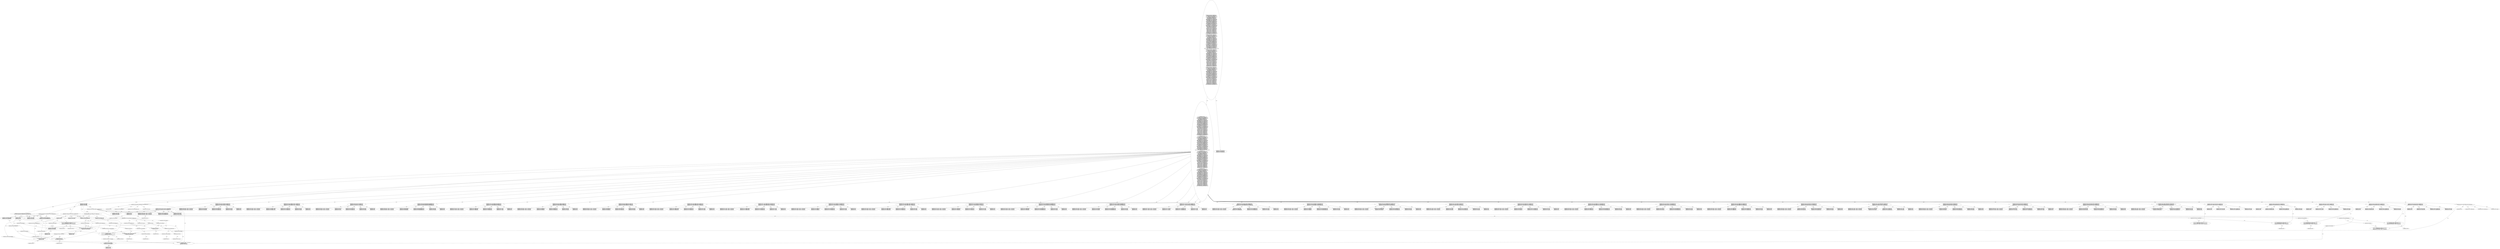 digraph "Pattern" {
0 [label="HandlerFactory#?#42:INSERT
HandlerFactory#?#32:INSERT
HandlerFactory#?#38:INSERT
HandlerFactory#?#39:INSERT" shape=ellipse]
1 [label="HandlerFactory#?#2:\{
    register(CASE_GROUP, CaseHandler.class);
    register(LITERAL_SWITCH, SwitchHandler.class);
    register(SLIST, SlistHandler.class);
    register(PACKAGE_DEF, PackageDefHandler.class);
    register(LITERAL_ELSE, ElseHandler.class);
    register(LITERAL_IF, IfHandler.class);
    register(LITERAL_TRY, TryHandler.class);
    register(LITERAL_CATCH, CatchHandler.class);
    register(LITERAL_FINALLY, FinallyHandler.class);
    register(LITERAL_DO, DoWhileHandler.class);
    register(LITERAL_WHILE, WhileHandler.class);
    register(LITERAL_FOR, ForHandler.class);
    register(METHOD_DEF, MethodDefHandler.class);
    register(CTOR_DEF, MethodDefHandler.class);
    register(CLASS_DEF, ClassDefHandler.class);
    register(ENUM_DEF, ClassDefHandler.class);
    register(OBJBLOCK, ObjectBlockHandler.class);
    register(INTERFACE_DEF, ClassDefHandler.class);
    register(IMPORT, ImportHandler.class);
    register(ARRAY_INIT, ArrayInitHandler.class);
    register(METHOD_CALL, MethodCallHandler.class);
    register(CTOR_CALL, MethodCallHandler.class);
    register(LABELED_STAT, LabelHandler.class);
    register(STATIC_INIT, StaticInitHandler.class);
    register(INSTANCE_INIT, SlistHandler.class);
    register(ASSIGN, AssignHandler.class);
    register(PLUS_ASSIGN, AssignHandler.class);
    register(MINUS_ASSIGN, AssignHandler.class);
    register(STAR_ASSIGN, AssignHandler.class);
    register(DIV_ASSIGN, AssignHandler.class);
    register(MOD_ASSIGN, AssignHandler.class);
    register(SR_ASSIGN, AssignHandler.class);
    register(BSR_ASSIGN, AssignHandler.class);
    register(SL_ASSIGN, AssignHandler.class);
    register(BAND_ASSIGN, AssignHandler.class);
    register(BXOR_ASSIGN, AssignHandler.class);
    register(BOR_ASSIGN, AssignHandler.class);
    register(VARIABLE_DEF, MemberDefHandler.class);
    register(LITERAL_NEW, NewHandler.class);
\}
HandlerFactory#?#2:\{
    register(CASE_GROUP, CaseHandler.class);
    register(LITERAL_SWITCH, SwitchHandler.class);
    register(SLIST, SlistHandler.class);
    register(PACKAGE_DEF, PackageDefHandler.class);
    register(LITERAL_ELSE, ElseHandler.class);
    register(LITERAL_IF, IfHandler.class);
    register(LITERAL_TRY, TryHandler.class);
    register(LITERAL_CATCH, CatchHandler.class);
    register(LITERAL_FINALLY, FinallyHandler.class);
    register(LITERAL_DO, DoWhileHandler.class);
    register(LITERAL_WHILE, WhileHandler.class);
    register(LITERAL_FOR, ForHandler.class);
    register(METHOD_DEF, MethodDefHandler.class);
    register(CTOR_DEF, MethodDefHandler.class);
    register(CLASS_DEF, ClassDefHandler.class);
    register(ENUM_DEF, ClassDefHandler.class);
    register(OBJBLOCK, ObjectBlockHandler.class);
    register(INTERFACE_DEF, ClassDefHandler.class);
    register(IMPORT, ImportHandler.class);
    register(ARRAY_INIT, ArrayInitHandler.class);
    register(METHOD_CALL, MethodCallHandler.class);
    register(CTOR_CALL, MethodCallHandler.class);
    register(LABELED_STAT, LabelHandler.class);
    register(STATIC_INIT, StaticInitHandler.class);
    register(INSTANCE_INIT, SlistHandler.class);
    register(VARIABLE_DEF, MemberDefHandler.class);
    register(LITERAL_NEW, NewHandler.class);
    register(INDEX_OP, IndexHandler.class);
    register(LITERAL_SYNCHRONIZED, SynchronizedHandler.class);
\}
HandlerFactory#?#2:\{
    register(CASE_GROUP, CaseHandler.class);
    register(LITERAL_SWITCH, SwitchHandler.class);
    register(SLIST, SlistHandler.class);
    register(PACKAGE_DEF, PackageDefHandler.class);
    register(LITERAL_ELSE, ElseHandler.class);
    register(LITERAL_IF, IfHandler.class);
    register(LITERAL_TRY, TryHandler.class);
    register(LITERAL_CATCH, CatchHandler.class);
    register(LITERAL_FINALLY, FinallyHandler.class);
    register(LITERAL_DO, DoWhileHandler.class);
    register(LITERAL_WHILE, WhileHandler.class);
    register(LITERAL_FOR, ForHandler.class);
    register(METHOD_DEF, MethodDefHandler.class);
    register(CTOR_DEF, MethodDefHandler.class);
    register(CLASS_DEF, ClassDefHandler.class);
    register(OBJBLOCK, ObjectBlockHandler.class);
    register(INTERFACE_DEF, ClassDefHandler.class);
    register(IMPORT, ImportHandler.class);
    register(ARRAY_INIT, ArrayInitHandler.class);
    register(METHOD_CALL, MethodCallHandler.class);
    register(CTOR_CALL, MethodCallHandler.class);
    register(LABELED_STAT, LabelHandler.class);
    register(STATIC_INIT, StaticInitHandler.class);
    register(ASSIGN, AssignHandler.class);
    register(PLUS_ASSIGN, AssignHandler.class);
    register(MINUS_ASSIGN, AssignHandler.class);
    register(STAR_ASSIGN, AssignHandler.class);
    register(DIV_ASSIGN, AssignHandler.class);
    register(MOD_ASSIGN, AssignHandler.class);
    register(SR_ASSIGN, AssignHandler.class);
    register(BSR_ASSIGN, AssignHandler.class);
    register(SL_ASSIGN, AssignHandler.class);
    register(BAND_ASSIGN, AssignHandler.class);
    register(BXOR_ASSIGN, AssignHandler.class);
    register(BOR_ASSIGN, AssignHandler.class);
\}
HandlerFactory#?#2:\{
    register(CASE_GROUP, CaseHandler.class);
    register(LITERAL_SWITCH, SwitchHandler.class);
    register(SLIST, SlistHandler.class);
    register(PACKAGE_DEF, PackageDefHandler.class);
    register(LITERAL_ELSE, ElseHandler.class);
    register(LITERAL_IF, IfHandler.class);
    register(LITERAL_TRY, TryHandler.class);
    register(LITERAL_CATCH, CatchHandler.class);
    register(LITERAL_FINALLY, FinallyHandler.class);
    register(LITERAL_DO, DoWhileHandler.class);
    register(LITERAL_WHILE, WhileHandler.class);
    register(LITERAL_FOR, ForHandler.class);
    register(METHOD_DEF, MethodDefHandler.class);
    register(CTOR_DEF, MethodDefHandler.class);
    register(CLASS_DEF, ClassDefHandler.class);
    register(OBJBLOCK, ObjectBlockHandler.class);
    register(INTERFACE_DEF, ClassDefHandler.class);
    register(IMPORT, ImportHandler.class);
    register(ARRAY_INIT, ArrayInitHandler.class);
    register(METHOD_CALL, MethodCallHandler.class);
    register(CTOR_CALL, MethodCallHandler.class);
    register(LABELED_STAT, LabelHandler.class);
    register(STATIC_INIT, StaticInitHandler.class);
    register(ASSIGN, AssignHandler.class);
    register(PLUS_ASSIGN, AssignHandler.class);
    register(MINUS_ASSIGN, AssignHandler.class);
    register(STAR_ASSIGN, AssignHandler.class);
    register(DIV_ASSIGN, AssignHandler.class);
    register(MOD_ASSIGN, AssignHandler.class);
    register(SR_ASSIGN, AssignHandler.class);
    register(BSR_ASSIGN, AssignHandler.class);
    register(SL_ASSIGN, AssignHandler.class);
    register(BAND_ASSIGN, AssignHandler.class);
    register(BXOR_ASSIGN, AssignHandler.class);
    register(BOR_ASSIGN, AssignHandler.class);
    register(VARIABLE_DEF, MemberDefHandler.class);
\}" shape=ellipse]
2 [label="HandlerFactory#?#2:public  HandlerFactory() \{
    register(CASE_GROUP, CaseHandler.class);
    register(LITERAL_SWITCH, SwitchHandler.class);
    register(SLIST, SlistHandler.class);
    register(PACKAGE_DEF, PackageDefHandler.class);
    register(LITERAL_ELSE, ElseHandler.class);
    register(LITERAL_IF, IfHandler.class);
    register(LITERAL_TRY, TryHandler.class);
    register(LITERAL_CATCH, CatchHandler.class);
    register(LITERAL_FINALLY, FinallyHandler.class);
    register(LITERAL_DO, DoWhileHandler.class);
    register(LITERAL_WHILE, WhileHandler.class);
    register(LITERAL_FOR, ForHandler.class);
    register(METHOD_DEF, MethodDefHandler.class);
    register(CTOR_DEF, MethodDefHandler.class);
    register(CLASS_DEF, ClassDefHandler.class);
    register(ENUM_DEF, ClassDefHandler.class);
    register(OBJBLOCK, ObjectBlockHandler.class);
    register(INTERFACE_DEF, ClassDefHandler.class);
    register(IMPORT, ImportHandler.class);
    register(ARRAY_INIT, ArrayInitHandler.class);
    register(METHOD_CALL, MethodCallHandler.class);
    register(CTOR_CALL, MethodCallHandler.class);
    register(LABELED_STAT, LabelHandler.class);
    register(STATIC_INIT, StaticInitHandler.class);
    register(INSTANCE_INIT, SlistHandler.class);
    register(ASSIGN, AssignHandler.class);
    register(PLUS_ASSIGN, AssignHandler.class);
    register(MINUS_ASSIGN, AssignHandler.class);
    register(STAR_ASSIGN, AssignHandler.class);
    register(DIV_ASSIGN, AssignHandler.class);
    register(MOD_ASSIGN, AssignHandler.class);
    register(SR_ASSIGN, AssignHandler.class);
    register(BSR_ASSIGN, AssignHandler.class);
    register(SL_ASSIGN, AssignHandler.class);
    register(BAND_ASSIGN, AssignHandler.class);
    register(BXOR_ASSIGN, AssignHandler.class);
    register(BOR_ASSIGN, AssignHandler.class);
    register(VARIABLE_DEF, MemberDefHandler.class);
    register(LITERAL_NEW, NewHandler.class);
\}
HandlerFactory#?#2:public  HandlerFactory() \{
    register(CASE_GROUP, CaseHandler.class);
    register(LITERAL_SWITCH, SwitchHandler.class);
    register(SLIST, SlistHandler.class);
    register(PACKAGE_DEF, PackageDefHandler.class);
    register(LITERAL_ELSE, ElseHandler.class);
    register(LITERAL_IF, IfHandler.class);
    register(LITERAL_TRY, TryHandler.class);
    register(LITERAL_CATCH, CatchHandler.class);
    register(LITERAL_FINALLY, FinallyHandler.class);
    register(LITERAL_DO, DoWhileHandler.class);
    register(LITERAL_WHILE, WhileHandler.class);
    register(LITERAL_FOR, ForHandler.class);
    register(METHOD_DEF, MethodDefHandler.class);
    register(CTOR_DEF, MethodDefHandler.class);
    register(CLASS_DEF, ClassDefHandler.class);
    register(ENUM_DEF, ClassDefHandler.class);
    register(OBJBLOCK, ObjectBlockHandler.class);
    register(INTERFACE_DEF, ClassDefHandler.class);
    register(IMPORT, ImportHandler.class);
    register(ARRAY_INIT, ArrayInitHandler.class);
    register(METHOD_CALL, MethodCallHandler.class);
    register(CTOR_CALL, MethodCallHandler.class);
    register(LABELED_STAT, LabelHandler.class);
    register(STATIC_INIT, StaticInitHandler.class);
    register(INSTANCE_INIT, SlistHandler.class);
    register(VARIABLE_DEF, MemberDefHandler.class);
    register(LITERAL_NEW, NewHandler.class);
    register(INDEX_OP, IndexHandler.class);
    register(LITERAL_SYNCHRONIZED, SynchronizedHandler.class);
\}
HandlerFactory#?#2:public  HandlerFactory() \{
    register(CASE_GROUP, CaseHandler.class);
    register(LITERAL_SWITCH, SwitchHandler.class);
    register(SLIST, SlistHandler.class);
    register(PACKAGE_DEF, PackageDefHandler.class);
    register(LITERAL_ELSE, ElseHandler.class);
    register(LITERAL_IF, IfHandler.class);
    register(LITERAL_TRY, TryHandler.class);
    register(LITERAL_CATCH, CatchHandler.class);
    register(LITERAL_FINALLY, FinallyHandler.class);
    register(LITERAL_DO, DoWhileHandler.class);
    register(LITERAL_WHILE, WhileHandler.class);
    register(LITERAL_FOR, ForHandler.class);
    register(METHOD_DEF, MethodDefHandler.class);
    register(CTOR_DEF, MethodDefHandler.class);
    register(CLASS_DEF, ClassDefHandler.class);
    register(OBJBLOCK, ObjectBlockHandler.class);
    register(INTERFACE_DEF, ClassDefHandler.class);
    register(IMPORT, ImportHandler.class);
    register(ARRAY_INIT, ArrayInitHandler.class);
    register(METHOD_CALL, MethodCallHandler.class);
    register(CTOR_CALL, MethodCallHandler.class);
    register(LABELED_STAT, LabelHandler.class);
    register(STATIC_INIT, StaticInitHandler.class);
    register(ASSIGN, AssignHandler.class);
    register(PLUS_ASSIGN, AssignHandler.class);
    register(MINUS_ASSIGN, AssignHandler.class);
    register(STAR_ASSIGN, AssignHandler.class);
    register(DIV_ASSIGN, AssignHandler.class);
    register(MOD_ASSIGN, AssignHandler.class);
    register(SR_ASSIGN, AssignHandler.class);
    register(BSR_ASSIGN, AssignHandler.class);
    register(SL_ASSIGN, AssignHandler.class);
    register(BAND_ASSIGN, AssignHandler.class);
    register(BXOR_ASSIGN, AssignHandler.class);
    register(BOR_ASSIGN, AssignHandler.class);
\}
HandlerFactory#?#2:public  HandlerFactory() \{
    register(CASE_GROUP, CaseHandler.class);
    register(LITERAL_SWITCH, SwitchHandler.class);
    register(SLIST, SlistHandler.class);
    register(PACKAGE_DEF, PackageDefHandler.class);
    register(LITERAL_ELSE, ElseHandler.class);
    register(LITERAL_IF, IfHandler.class);
    register(LITERAL_TRY, TryHandler.class);
    register(LITERAL_CATCH, CatchHandler.class);
    register(LITERAL_FINALLY, FinallyHandler.class);
    register(LITERAL_DO, DoWhileHandler.class);
    register(LITERAL_WHILE, WhileHandler.class);
    register(LITERAL_FOR, ForHandler.class);
    register(METHOD_DEF, MethodDefHandler.class);
    register(CTOR_DEF, MethodDefHandler.class);
    register(CLASS_DEF, ClassDefHandler.class);
    register(OBJBLOCK, ObjectBlockHandler.class);
    register(INTERFACE_DEF, ClassDefHandler.class);
    register(IMPORT, ImportHandler.class);
    register(ARRAY_INIT, ArrayInitHandler.class);
    register(METHOD_CALL, MethodCallHandler.class);
    register(CTOR_CALL, MethodCallHandler.class);
    register(LABELED_STAT, LabelHandler.class);
    register(STATIC_INIT, StaticInitHandler.class);
    register(ASSIGN, AssignHandler.class);
    register(PLUS_ASSIGN, AssignHandler.class);
    register(MINUS_ASSIGN, AssignHandler.class);
    register(STAR_ASSIGN, AssignHandler.class);
    register(DIV_ASSIGN, AssignHandler.class);
    register(MOD_ASSIGN, AssignHandler.class);
    register(SR_ASSIGN, AssignHandler.class);
    register(BSR_ASSIGN, AssignHandler.class);
    register(SL_ASSIGN, AssignHandler.class);
    register(BAND_ASSIGN, AssignHandler.class);
    register(BXOR_ASSIGN, AssignHandler.class);
    register(BOR_ASSIGN, AssignHandler.class);
    register(VARIABLE_DEF, MemberDefHandler.class);
\}" shape=ellipse]
3 [label="HandlerFactory#?#2:HandlerFactory
HandlerFactory#?#2:HandlerFactory
HandlerFactory#?#2:HandlerFactory
HandlerFactory#?#2:HandlerFactory" shape=ellipse]
4 [label="HandlerFactory#?#3:register(CASE_GROUP, CaseHandler.class)
HandlerFactory#?#3:register(CASE_GROUP, CaseHandler.class)
HandlerFactory#?#3:register(CASE_GROUP, CaseHandler.class)
HandlerFactory#?#3:register(CASE_GROUP, CaseHandler.class)" shape=ellipse]
5 [label="HandlerFactory#?#3:register
HandlerFactory#?#3:register
HandlerFactory#?#3:register
HandlerFactory#?#3:register" shape=ellipse]
6 [label="HandlerFactory#?#3:
HandlerFactory#?#3:
HandlerFactory#?#3:
HandlerFactory#?#3:" shape=ellipse]
7 [label="HandlerFactory#?#3:register(<unknown>,java.lang.Class)
HandlerFactory#?#3:register(<unknown>,java.lang.Class)
HandlerFactory#?#3:register(<unknown>,java.lang.Class)
HandlerFactory#?#3:register(<unknown>,java.lang.Class)" shape=ellipse]
8 [label="HandlerFactory#?#3:CASE_GROUP
HandlerFactory#?#3:CASE_GROUP
HandlerFactory#?#3:CASE_GROUP
HandlerFactory#?#3:CASE_GROUP" shape=ellipse]
9 [label="HandlerFactory#?#3:CaseHandler.class
HandlerFactory#?#3:CaseHandler.class
HandlerFactory#?#3:CaseHandler.class
HandlerFactory#?#3:CaseHandler.class" shape=ellipse]
10 [label="HandlerFactory#?#4:register(LITERAL_SWITCH, SwitchHandler.class)
HandlerFactory#?#4:register(LITERAL_SWITCH, SwitchHandler.class)
HandlerFactory#?#4:register(LITERAL_SWITCH, SwitchHandler.class)
HandlerFactory#?#4:register(LITERAL_SWITCH, SwitchHandler.class)" shape=ellipse]
11 [label="HandlerFactory#?#4:register
HandlerFactory#?#4:register
HandlerFactory#?#4:register
HandlerFactory#?#4:register" shape=ellipse]
12 [label="HandlerFactory#?#4:
HandlerFactory#?#4:
HandlerFactory#?#4:
HandlerFactory#?#4:" shape=ellipse]
13 [label="HandlerFactory#?#4:register(<unknown>,java.lang.Class)
HandlerFactory#?#4:register(<unknown>,java.lang.Class)
HandlerFactory#?#4:register(<unknown>,java.lang.Class)
HandlerFactory#?#4:register(<unknown>,java.lang.Class)" shape=ellipse]
14 [label="HandlerFactory#?#4:LITERAL_SWITCH
HandlerFactory#?#4:LITERAL_SWITCH
HandlerFactory#?#4:LITERAL_SWITCH
HandlerFactory#?#4:LITERAL_SWITCH" shape=ellipse]
15 [label="HandlerFactory#?#4:SwitchHandler.class
HandlerFactory#?#4:SwitchHandler.class
HandlerFactory#?#4:SwitchHandler.class
HandlerFactory#?#4:SwitchHandler.class" shape=ellipse]
16 [label="HandlerFactory#?#5:register(SLIST, SlistHandler.class)
HandlerFactory#?#5:register(SLIST, SlistHandler.class)
HandlerFactory#?#5:register(SLIST, SlistHandler.class)
HandlerFactory#?#5:register(SLIST, SlistHandler.class)" shape=ellipse]
17 [label="HandlerFactory#?#5:register
HandlerFactory#?#5:register
HandlerFactory#?#5:register
HandlerFactory#?#5:register" shape=ellipse]
18 [label="HandlerFactory#?#5:
HandlerFactory#?#5:
HandlerFactory#?#5:
HandlerFactory#?#5:" shape=ellipse]
19 [label="HandlerFactory#?#5:register(<unknown>,java.lang.Class)
HandlerFactory#?#5:register(<unknown>,java.lang.Class)
HandlerFactory#?#5:register(<unknown>,java.lang.Class)
HandlerFactory#?#5:register(<unknown>,java.lang.Class)" shape=ellipse]
20 [label="HandlerFactory#?#5:SLIST
HandlerFactory#?#5:SLIST
HandlerFactory#?#5:SLIST
HandlerFactory#?#5:SLIST" shape=ellipse]
21 [label="HandlerFactory#?#5:SlistHandler.class
HandlerFactory#?#5:SlistHandler.class
HandlerFactory#?#5:SlistHandler.class
HandlerFactory#?#5:SlistHandler.class" shape=ellipse]
22 [label="HandlerFactory#?#6:register(PACKAGE_DEF, PackageDefHandler.class)
HandlerFactory#?#6:register(PACKAGE_DEF, PackageDefHandler.class)
HandlerFactory#?#6:register(PACKAGE_DEF, PackageDefHandler.class)
HandlerFactory#?#6:register(PACKAGE_DEF, PackageDefHandler.class)" shape=ellipse]
23 [label="HandlerFactory#?#6:register
HandlerFactory#?#6:register
HandlerFactory#?#6:register
HandlerFactory#?#6:register" shape=ellipse]
24 [label="HandlerFactory#?#6:
HandlerFactory#?#6:
HandlerFactory#?#6:
HandlerFactory#?#6:" shape=ellipse]
25 [label="HandlerFactory#?#6:register(<unknown>,java.lang.Class)
HandlerFactory#?#6:register(<unknown>,java.lang.Class)
HandlerFactory#?#6:register(<unknown>,java.lang.Class)
HandlerFactory#?#6:register(<unknown>,java.lang.Class)" shape=ellipse]
26 [label="HandlerFactory#?#6:PACKAGE_DEF
HandlerFactory#?#6:PACKAGE_DEF
HandlerFactory#?#6:PACKAGE_DEF
HandlerFactory#?#6:PACKAGE_DEF" shape=ellipse]
27 [label="HandlerFactory#?#6:PackageDefHandler.class
HandlerFactory#?#6:PackageDefHandler.class
HandlerFactory#?#6:PackageDefHandler.class
HandlerFactory#?#6:PackageDefHandler.class" shape=ellipse]
28 [label="HandlerFactory#?#7:register(LITERAL_ELSE, ElseHandler.class)
HandlerFactory#?#7:register(LITERAL_ELSE, ElseHandler.class)
HandlerFactory#?#7:register(LITERAL_ELSE, ElseHandler.class)
HandlerFactory#?#7:register(LITERAL_ELSE, ElseHandler.class)" shape=ellipse]
29 [label="HandlerFactory#?#7:register
HandlerFactory#?#7:register
HandlerFactory#?#7:register
HandlerFactory#?#7:register" shape=ellipse]
30 [label="HandlerFactory#?#7:
HandlerFactory#?#7:
HandlerFactory#?#7:
HandlerFactory#?#7:" shape=ellipse]
31 [label="HandlerFactory#?#7:register(<unknown>,java.lang.Class)
HandlerFactory#?#7:register(<unknown>,java.lang.Class)
HandlerFactory#?#7:register(<unknown>,java.lang.Class)
HandlerFactory#?#7:register(<unknown>,java.lang.Class)" shape=ellipse]
32 [label="HandlerFactory#?#7:LITERAL_ELSE
HandlerFactory#?#7:LITERAL_ELSE
HandlerFactory#?#7:LITERAL_ELSE
HandlerFactory#?#7:LITERAL_ELSE" shape=ellipse]
33 [label="HandlerFactory#?#7:ElseHandler.class
HandlerFactory#?#7:ElseHandler.class
HandlerFactory#?#7:ElseHandler.class
HandlerFactory#?#7:ElseHandler.class" shape=ellipse]
34 [label="HandlerFactory#?#8:register(LITERAL_IF, IfHandler.class)
HandlerFactory#?#8:register(LITERAL_IF, IfHandler.class)
HandlerFactory#?#8:register(LITERAL_IF, IfHandler.class)
HandlerFactory#?#8:register(LITERAL_IF, IfHandler.class)" shape=ellipse]
35 [label="HandlerFactory#?#8:register
HandlerFactory#?#8:register
HandlerFactory#?#8:register
HandlerFactory#?#8:register" shape=ellipse]
36 [label="HandlerFactory#?#8:
HandlerFactory#?#8:
HandlerFactory#?#8:
HandlerFactory#?#8:" shape=ellipse]
37 [label="HandlerFactory#?#8:register(<unknown>,java.lang.Class)
HandlerFactory#?#8:register(<unknown>,java.lang.Class)
HandlerFactory#?#8:register(<unknown>,java.lang.Class)
HandlerFactory#?#8:register(<unknown>,java.lang.Class)" shape=ellipse]
38 [label="HandlerFactory#?#8:LITERAL_IF
HandlerFactory#?#8:LITERAL_IF
HandlerFactory#?#8:LITERAL_IF
HandlerFactory#?#8:LITERAL_IF" shape=ellipse]
39 [label="HandlerFactory#?#8:IfHandler.class
HandlerFactory#?#8:IfHandler.class
HandlerFactory#?#8:IfHandler.class
HandlerFactory#?#8:IfHandler.class" shape=ellipse]
40 [label="HandlerFactory#?#9:register(LITERAL_TRY, TryHandler.class)
HandlerFactory#?#9:register(LITERAL_TRY, TryHandler.class)
HandlerFactory#?#9:register(LITERAL_TRY, TryHandler.class)
HandlerFactory#?#9:register(LITERAL_TRY, TryHandler.class)" shape=ellipse]
41 [label="HandlerFactory#?#9:register
HandlerFactory#?#9:register
HandlerFactory#?#9:register
HandlerFactory#?#9:register" shape=ellipse]
42 [label="HandlerFactory#?#9:
HandlerFactory#?#9:
HandlerFactory#?#9:
HandlerFactory#?#9:" shape=ellipse]
43 [label="HandlerFactory#?#9:register(<unknown>,java.lang.Class)
HandlerFactory#?#9:register(<unknown>,java.lang.Class)
HandlerFactory#?#9:register(<unknown>,java.lang.Class)
HandlerFactory#?#9:register(<unknown>,java.lang.Class)" shape=ellipse]
44 [label="HandlerFactory#?#9:LITERAL_TRY
HandlerFactory#?#9:LITERAL_TRY
HandlerFactory#?#9:LITERAL_TRY
HandlerFactory#?#9:LITERAL_TRY" shape=ellipse]
45 [label="HandlerFactory#?#9:TryHandler.class
HandlerFactory#?#9:TryHandler.class
HandlerFactory#?#9:TryHandler.class
HandlerFactory#?#9:TryHandler.class" shape=ellipse]
46 [label="HandlerFactory#?#10:register(LITERAL_CATCH, CatchHandler.class)
HandlerFactory#?#10:register(LITERAL_CATCH, CatchHandler.class)
HandlerFactory#?#10:register(LITERAL_CATCH, CatchHandler.class)
HandlerFactory#?#10:register(LITERAL_CATCH, CatchHandler.class)" shape=ellipse]
47 [label="HandlerFactory#?#10:register
HandlerFactory#?#10:register
HandlerFactory#?#10:register
HandlerFactory#?#10:register" shape=ellipse]
48 [label="HandlerFactory#?#10:
HandlerFactory#?#10:
HandlerFactory#?#10:
HandlerFactory#?#10:" shape=ellipse]
49 [label="HandlerFactory#?#10:register(<unknown>,java.lang.Class)
HandlerFactory#?#10:register(<unknown>,java.lang.Class)
HandlerFactory#?#10:register(<unknown>,java.lang.Class)
HandlerFactory#?#10:register(<unknown>,java.lang.Class)" shape=ellipse]
50 [label="HandlerFactory#?#10:LITERAL_CATCH
HandlerFactory#?#10:LITERAL_CATCH
HandlerFactory#?#10:LITERAL_CATCH
HandlerFactory#?#10:LITERAL_CATCH" shape=ellipse]
51 [label="HandlerFactory#?#10:CatchHandler.class
HandlerFactory#?#10:CatchHandler.class
HandlerFactory#?#10:CatchHandler.class
HandlerFactory#?#10:CatchHandler.class" shape=ellipse]
52 [label="HandlerFactory#?#11:register(LITERAL_FINALLY, FinallyHandler.class)
HandlerFactory#?#11:register(LITERAL_FINALLY, FinallyHandler.class)
HandlerFactory#?#11:register(LITERAL_FINALLY, FinallyHandler.class)
HandlerFactory#?#11:register(LITERAL_FINALLY, FinallyHandler.class)" shape=ellipse]
53 [label="HandlerFactory#?#11:register
HandlerFactory#?#11:register
HandlerFactory#?#11:register
HandlerFactory#?#11:register" shape=ellipse]
54 [label="HandlerFactory#?#11:
HandlerFactory#?#11:
HandlerFactory#?#11:
HandlerFactory#?#11:" shape=ellipse]
55 [label="HandlerFactory#?#11:register(<unknown>,java.lang.Class)
HandlerFactory#?#11:register(<unknown>,java.lang.Class)
HandlerFactory#?#11:register(<unknown>,java.lang.Class)
HandlerFactory#?#11:register(<unknown>,java.lang.Class)" shape=ellipse]
56 [label="HandlerFactory#?#11:LITERAL_FINALLY
HandlerFactory#?#11:LITERAL_FINALLY
HandlerFactory#?#11:LITERAL_FINALLY
HandlerFactory#?#11:LITERAL_FINALLY" shape=ellipse]
57 [label="HandlerFactory#?#11:FinallyHandler.class
HandlerFactory#?#11:FinallyHandler.class
HandlerFactory#?#11:FinallyHandler.class
HandlerFactory#?#11:FinallyHandler.class" shape=ellipse]
58 [label="HandlerFactory#?#12:register(LITERAL_DO, DoWhileHandler.class)
HandlerFactory#?#12:register(LITERAL_DO, DoWhileHandler.class)
HandlerFactory#?#12:register(LITERAL_DO, DoWhileHandler.class)
HandlerFactory#?#12:register(LITERAL_DO, DoWhileHandler.class)" shape=ellipse]
59 [label="HandlerFactory#?#12:register
HandlerFactory#?#12:register
HandlerFactory#?#12:register
HandlerFactory#?#12:register" shape=ellipse]
60 [label="HandlerFactory#?#12:
HandlerFactory#?#12:
HandlerFactory#?#12:
HandlerFactory#?#12:" shape=ellipse]
61 [label="HandlerFactory#?#12:register(<unknown>,java.lang.Class)
HandlerFactory#?#12:register(<unknown>,java.lang.Class)
HandlerFactory#?#12:register(<unknown>,java.lang.Class)
HandlerFactory#?#12:register(<unknown>,java.lang.Class)" shape=ellipse]
62 [label="HandlerFactory#?#12:LITERAL_DO
HandlerFactory#?#12:LITERAL_DO
HandlerFactory#?#12:LITERAL_DO
HandlerFactory#?#12:LITERAL_DO" shape=ellipse]
63 [label="HandlerFactory#?#12:DoWhileHandler.class
HandlerFactory#?#12:DoWhileHandler.class
HandlerFactory#?#12:DoWhileHandler.class
HandlerFactory#?#12:DoWhileHandler.class" shape=ellipse]
64 [label="HandlerFactory#?#13:register(LITERAL_WHILE, WhileHandler.class)
HandlerFactory#?#13:register(LITERAL_WHILE, WhileHandler.class)
HandlerFactory#?#13:register(LITERAL_WHILE, WhileHandler.class)
HandlerFactory#?#13:register(LITERAL_WHILE, WhileHandler.class)" shape=ellipse]
65 [label="HandlerFactory#?#13:register
HandlerFactory#?#13:register
HandlerFactory#?#13:register
HandlerFactory#?#13:register" shape=ellipse]
66 [label="HandlerFactory#?#13:
HandlerFactory#?#13:
HandlerFactory#?#13:
HandlerFactory#?#13:" shape=ellipse]
67 [label="HandlerFactory#?#13:register(<unknown>,java.lang.Class)
HandlerFactory#?#13:register(<unknown>,java.lang.Class)
HandlerFactory#?#13:register(<unknown>,java.lang.Class)
HandlerFactory#?#13:register(<unknown>,java.lang.Class)" shape=ellipse]
68 [label="HandlerFactory#?#13:LITERAL_WHILE
HandlerFactory#?#13:LITERAL_WHILE
HandlerFactory#?#13:LITERAL_WHILE
HandlerFactory#?#13:LITERAL_WHILE" shape=ellipse]
69 [label="HandlerFactory#?#13:WhileHandler.class
HandlerFactory#?#13:WhileHandler.class
HandlerFactory#?#13:WhileHandler.class
HandlerFactory#?#13:WhileHandler.class" shape=ellipse]
70 [label="HandlerFactory#?#14:register(LITERAL_FOR, ForHandler.class)
HandlerFactory#?#14:register(LITERAL_FOR, ForHandler.class)
HandlerFactory#?#14:register(LITERAL_FOR, ForHandler.class)
HandlerFactory#?#14:register(LITERAL_FOR, ForHandler.class)" shape=ellipse]
71 [label="HandlerFactory#?#14:register
HandlerFactory#?#14:register
HandlerFactory#?#14:register
HandlerFactory#?#14:register" shape=ellipse]
72 [label="HandlerFactory#?#14:
HandlerFactory#?#14:
HandlerFactory#?#14:
HandlerFactory#?#14:" shape=ellipse]
73 [label="HandlerFactory#?#14:register(<unknown>,java.lang.Class)
HandlerFactory#?#14:register(<unknown>,java.lang.Class)
HandlerFactory#?#14:register(<unknown>,java.lang.Class)
HandlerFactory#?#14:register(<unknown>,java.lang.Class)" shape=ellipse]
74 [label="HandlerFactory#?#14:LITERAL_FOR
HandlerFactory#?#14:LITERAL_FOR
HandlerFactory#?#14:LITERAL_FOR
HandlerFactory#?#14:LITERAL_FOR" shape=ellipse]
75 [label="HandlerFactory#?#14:ForHandler.class
HandlerFactory#?#14:ForHandler.class
HandlerFactory#?#14:ForHandler.class
HandlerFactory#?#14:ForHandler.class" shape=ellipse]
76 [label="HandlerFactory#?#15:register(METHOD_DEF, MethodDefHandler.class)
HandlerFactory#?#15:register(METHOD_DEF, MethodDefHandler.class)
HandlerFactory#?#15:register(METHOD_DEF, MethodDefHandler.class)
HandlerFactory#?#15:register(METHOD_DEF, MethodDefHandler.class)" shape=ellipse]
77 [label="HandlerFactory#?#15:register
HandlerFactory#?#15:register
HandlerFactory#?#15:register
HandlerFactory#?#15:register" shape=ellipse]
78 [label="HandlerFactory#?#15:
HandlerFactory#?#15:
HandlerFactory#?#15:
HandlerFactory#?#15:" shape=ellipse]
79 [label="HandlerFactory#?#15:register(<unknown>,java.lang.Class)
HandlerFactory#?#15:register(<unknown>,java.lang.Class)
HandlerFactory#?#15:register(<unknown>,java.lang.Class)
HandlerFactory#?#15:register(<unknown>,java.lang.Class)" shape=ellipse]
80 [label="HandlerFactory#?#15:METHOD_DEF
HandlerFactory#?#15:METHOD_DEF
HandlerFactory#?#15:METHOD_DEF
HandlerFactory#?#15:METHOD_DEF" shape=ellipse]
81 [label="HandlerFactory#?#15:MethodDefHandler.class
HandlerFactory#?#15:MethodDefHandler.class
HandlerFactory#?#15:MethodDefHandler.class
HandlerFactory#?#15:MethodDefHandler.class" shape=ellipse]
82 [label="HandlerFactory#?#16:register(CTOR_DEF, MethodDefHandler.class)
HandlerFactory#?#16:register(CTOR_DEF, MethodDefHandler.class)
HandlerFactory#?#16:register(CTOR_DEF, MethodDefHandler.class)
HandlerFactory#?#16:register(CTOR_DEF, MethodDefHandler.class)" shape=ellipse]
83 [label="HandlerFactory#?#16:register
HandlerFactory#?#16:register
HandlerFactory#?#16:register
HandlerFactory#?#16:register" shape=ellipse]
84 [label="HandlerFactory#?#16:
HandlerFactory#?#16:
HandlerFactory#?#16:
HandlerFactory#?#16:" shape=ellipse]
85 [label="HandlerFactory#?#16:register(<unknown>,java.lang.Class)
HandlerFactory#?#16:register(<unknown>,java.lang.Class)
HandlerFactory#?#16:register(<unknown>,java.lang.Class)
HandlerFactory#?#16:register(<unknown>,java.lang.Class)" shape=ellipse]
86 [label="HandlerFactory#?#16:CTOR_DEF
HandlerFactory#?#16:CTOR_DEF
HandlerFactory#?#16:CTOR_DEF
HandlerFactory#?#16:CTOR_DEF" shape=ellipse]
87 [label="HandlerFactory#?#16:MethodDefHandler.class
HandlerFactory#?#16:MethodDefHandler.class
HandlerFactory#?#16:MethodDefHandler.class
HandlerFactory#?#16:MethodDefHandler.class" shape=ellipse]
88 [label="HandlerFactory#?#17:register(CLASS_DEF, ClassDefHandler.class)
HandlerFactory#?#17:register(CLASS_DEF, ClassDefHandler.class)
HandlerFactory#?#17:register(CLASS_DEF, ClassDefHandler.class)
HandlerFactory#?#17:register(CLASS_DEF, ClassDefHandler.class)" shape=ellipse]
89 [label="HandlerFactory#?#17:register
HandlerFactory#?#17:register
HandlerFactory#?#17:register
HandlerFactory#?#17:register" shape=ellipse]
90 [label="HandlerFactory#?#17:
HandlerFactory#?#17:
HandlerFactory#?#17:
HandlerFactory#?#17:" shape=ellipse]
91 [label="HandlerFactory#?#17:register(<unknown>,java.lang.Class)
HandlerFactory#?#17:register(<unknown>,java.lang.Class)
HandlerFactory#?#17:register(<unknown>,java.lang.Class)
HandlerFactory#?#17:register(<unknown>,java.lang.Class)" shape=ellipse]
92 [label="HandlerFactory#?#17:CLASS_DEF
HandlerFactory#?#17:CLASS_DEF
HandlerFactory#?#17:CLASS_DEF
HandlerFactory#?#17:CLASS_DEF" shape=ellipse]
93 [label="HandlerFactory#?#17:ClassDefHandler.class
HandlerFactory#?#17:ClassDefHandler.class
HandlerFactory#?#17:ClassDefHandler.class
HandlerFactory#?#17:ClassDefHandler.class" shape=ellipse]
94 [label="HandlerFactory#?#18:register(ENUM_DEF, ClassDefHandler.class)
HandlerFactory#?#18:register(ENUM_DEF, ClassDefHandler.class)
HandlerFactory#?#19:register(INTERFACE_DEF, ClassDefHandler.class)
HandlerFactory#?#19:register(INTERFACE_DEF, ClassDefHandler.class)" shape=ellipse]
95 [label="HandlerFactory#?#18:register
HandlerFactory#?#18:register
HandlerFactory#?#19:register
HandlerFactory#?#19:register" shape=ellipse]
96 [label="HandlerFactory#?#18:
HandlerFactory#?#18:
HandlerFactory#?#19:
HandlerFactory#?#19:" shape=ellipse]
97 [label="HandlerFactory#?#18:register(<unknown>,java.lang.Class)
HandlerFactory#?#18:register(<unknown>,java.lang.Class)
HandlerFactory#?#19:register(<unknown>,java.lang.Class)
HandlerFactory#?#19:register(<unknown>,java.lang.Class)" shape=ellipse]
98 [label="HandlerFactory#?#18:ENUM_DEF
HandlerFactory#?#18:ENUM_DEF
HandlerFactory#?#19:INTERFACE_DEF
HandlerFactory#?#19:INTERFACE_DEF" shape=ellipse]
99 [label="HandlerFactory#?#18:ClassDefHandler.class
HandlerFactory#?#18:ClassDefHandler.class
HandlerFactory#?#19:ClassDefHandler.class
HandlerFactory#?#19:ClassDefHandler.class" shape=ellipse]
100 [label="HandlerFactory#?#19:register(OBJBLOCK, ObjectBlockHandler.class)
HandlerFactory#?#19:register(OBJBLOCK, ObjectBlockHandler.class)
HandlerFactory#?#18:register(OBJBLOCK, ObjectBlockHandler.class)
HandlerFactory#?#18:register(OBJBLOCK, ObjectBlockHandler.class)" shape=ellipse]
101 [label="HandlerFactory#?#19:register
HandlerFactory#?#19:register
HandlerFactory#?#18:register
HandlerFactory#?#18:register" shape=ellipse]
102 [label="HandlerFactory#?#19:
HandlerFactory#?#19:
HandlerFactory#?#18:
HandlerFactory#?#18:" shape=ellipse]
103 [label="HandlerFactory#?#19:register(<unknown>,java.lang.Class)
HandlerFactory#?#19:register(<unknown>,java.lang.Class)
HandlerFactory#?#18:register(<unknown>,java.lang.Class)
HandlerFactory#?#18:register(<unknown>,java.lang.Class)" shape=ellipse]
104 [label="HandlerFactory#?#19:OBJBLOCK
HandlerFactory#?#19:OBJBLOCK
HandlerFactory#?#18:OBJBLOCK
HandlerFactory#?#18:OBJBLOCK" shape=ellipse]
105 [label="HandlerFactory#?#19:ObjectBlockHandler.class
HandlerFactory#?#19:ObjectBlockHandler.class
HandlerFactory#?#18:ObjectBlockHandler.class
HandlerFactory#?#18:ObjectBlockHandler.class" shape=ellipse]
106 [label="HandlerFactory#?#20:register(INTERFACE_DEF, ClassDefHandler.class)
HandlerFactory#?#20:register(INTERFACE_DEF, ClassDefHandler.class)
HandlerFactory#?#25:register(STATIC_INIT, StaticInitHandler.class)
HandlerFactory#?#25:register(STATIC_INIT, StaticInitHandler.class)" shape=ellipse]
107 [label="HandlerFactory#?#20:register
HandlerFactory#?#20:register
HandlerFactory#?#25:register
HandlerFactory#?#25:register" shape=ellipse]
108 [label="HandlerFactory#?#20:
HandlerFactory#?#20:
HandlerFactory#?#25:
HandlerFactory#?#25:" shape=ellipse]
109 [label="HandlerFactory#?#20:register(<unknown>,java.lang.Class)
HandlerFactory#?#20:register(<unknown>,java.lang.Class)
HandlerFactory#?#25:register(<unknown>,java.lang.Class)
HandlerFactory#?#25:register(<unknown>,java.lang.Class)" shape=ellipse]
110 [label="HandlerFactory#?#20:INTERFACE_DEF
HandlerFactory#?#20:INTERFACE_DEF
HandlerFactory#?#25:STATIC_INIT
HandlerFactory#?#25:STATIC_INIT" shape=ellipse]
111 [label="HandlerFactory#?#20:ClassDefHandler.class
HandlerFactory#?#20:ClassDefHandler.class
HandlerFactory#?#25:StaticInitHandler.class
HandlerFactory#?#25:StaticInitHandler.class" shape=ellipse]
112 [label="HandlerFactory#?#21:register(IMPORT, ImportHandler.class)
HandlerFactory#?#21:register(IMPORT, ImportHandler.class)
HandlerFactory#?#20:register(IMPORT, ImportHandler.class)
HandlerFactory#?#20:register(IMPORT, ImportHandler.class)" shape=ellipse]
113 [label="HandlerFactory#?#21:register
HandlerFactory#?#21:register
HandlerFactory#?#20:register
HandlerFactory#?#20:register" shape=ellipse]
114 [label="HandlerFactory#?#21:
HandlerFactory#?#21:
HandlerFactory#?#20:
HandlerFactory#?#20:" shape=ellipse]
115 [label="HandlerFactory#?#21:register(<unknown>,java.lang.Class)
HandlerFactory#?#21:register(<unknown>,java.lang.Class)
HandlerFactory#?#20:register(<unknown>,java.lang.Class)
HandlerFactory#?#20:register(<unknown>,java.lang.Class)" shape=ellipse]
116 [label="HandlerFactory#?#21:IMPORT
HandlerFactory#?#21:IMPORT
HandlerFactory#?#20:IMPORT
HandlerFactory#?#20:IMPORT" shape=ellipse]
117 [label="HandlerFactory#?#21:ImportHandler.class
HandlerFactory#?#21:ImportHandler.class
HandlerFactory#?#20:ImportHandler.class
HandlerFactory#?#20:ImportHandler.class" shape=ellipse]
118 [label="HandlerFactory#?#22:register(ARRAY_INIT, ArrayInitHandler.class)
HandlerFactory#?#22:register(ARRAY_INIT, ArrayInitHandler.class)
HandlerFactory#?#21:register(ARRAY_INIT, ArrayInitHandler.class)
HandlerFactory#?#21:register(ARRAY_INIT, ArrayInitHandler.class)" shape=ellipse]
119 [label="HandlerFactory#?#22:register
HandlerFactory#?#22:register
HandlerFactory#?#21:register
HandlerFactory#?#21:register" shape=ellipse]
120 [label="HandlerFactory#?#22:
HandlerFactory#?#22:
HandlerFactory#?#21:
HandlerFactory#?#21:" shape=ellipse]
121 [label="HandlerFactory#?#22:register(<unknown>,java.lang.Class)
HandlerFactory#?#22:register(<unknown>,java.lang.Class)
HandlerFactory#?#21:register(<unknown>,java.lang.Class)
HandlerFactory#?#21:register(<unknown>,java.lang.Class)" shape=ellipse]
122 [label="HandlerFactory#?#22:ARRAY_INIT
HandlerFactory#?#22:ARRAY_INIT
HandlerFactory#?#21:ARRAY_INIT
HandlerFactory#?#21:ARRAY_INIT" shape=ellipse]
123 [label="HandlerFactory#?#22:ArrayInitHandler.class
HandlerFactory#?#22:ArrayInitHandler.class
HandlerFactory#?#21:ArrayInitHandler.class
HandlerFactory#?#21:ArrayInitHandler.class" shape=ellipse]
124 [label="HandlerFactory#?#23:register(METHOD_CALL, MethodCallHandler.class)
HandlerFactory#?#23:register(METHOD_CALL, MethodCallHandler.class)
HandlerFactory#?#22:register(METHOD_CALL, MethodCallHandler.class)
HandlerFactory#?#22:register(METHOD_CALL, MethodCallHandler.class)" shape=ellipse]
125 [label="HandlerFactory#?#23:register
HandlerFactory#?#23:register
HandlerFactory#?#22:register
HandlerFactory#?#22:register" shape=ellipse]
126 [label="HandlerFactory#?#23:
HandlerFactory#?#23:
HandlerFactory#?#22:
HandlerFactory#?#22:" shape=ellipse]
127 [label="HandlerFactory#?#23:register(<unknown>,java.lang.Class)
HandlerFactory#?#23:register(<unknown>,java.lang.Class)
HandlerFactory#?#22:register(<unknown>,java.lang.Class)
HandlerFactory#?#22:register(<unknown>,java.lang.Class)" shape=ellipse]
128 [label="HandlerFactory#?#23:METHOD_CALL
HandlerFactory#?#23:METHOD_CALL
HandlerFactory#?#22:METHOD_CALL
HandlerFactory#?#22:METHOD_CALL" shape=ellipse]
129 [label="HandlerFactory#?#23:MethodCallHandler.class
HandlerFactory#?#23:MethodCallHandler.class
HandlerFactory#?#22:MethodCallHandler.class
HandlerFactory#?#22:MethodCallHandler.class" shape=ellipse]
130 [label="HandlerFactory#?#24:register(CTOR_CALL, MethodCallHandler.class)
HandlerFactory#?#24:register(CTOR_CALL, MethodCallHandler.class)
HandlerFactory#?#23:register(CTOR_CALL, MethodCallHandler.class)
HandlerFactory#?#23:register(CTOR_CALL, MethodCallHandler.class)" shape=ellipse]
131 [label="HandlerFactory#?#24:register
HandlerFactory#?#24:register
HandlerFactory#?#23:register
HandlerFactory#?#23:register" shape=ellipse]
132 [label="HandlerFactory#?#24:
HandlerFactory#?#24:
HandlerFactory#?#23:
HandlerFactory#?#23:" shape=ellipse]
133 [label="HandlerFactory#?#24:register(<unknown>,java.lang.Class)
HandlerFactory#?#24:register(<unknown>,java.lang.Class)
HandlerFactory#?#23:register(<unknown>,java.lang.Class)
HandlerFactory#?#23:register(<unknown>,java.lang.Class)" shape=ellipse]
134 [label="HandlerFactory#?#24:CTOR_CALL
HandlerFactory#?#24:CTOR_CALL
HandlerFactory#?#23:CTOR_CALL
HandlerFactory#?#23:CTOR_CALL" shape=ellipse]
135 [label="HandlerFactory#?#24:MethodCallHandler.class
HandlerFactory#?#24:MethodCallHandler.class
HandlerFactory#?#23:MethodCallHandler.class
HandlerFactory#?#23:MethodCallHandler.class" shape=ellipse]
136 [label="HandlerFactory#?#25:register(LABELED_STAT, LabelHandler.class)
HandlerFactory#?#25:register(LABELED_STAT, LabelHandler.class)
HandlerFactory#?#24:register(LABELED_STAT, LabelHandler.class)
HandlerFactory#?#24:register(LABELED_STAT, LabelHandler.class)" shape=ellipse]
137 [label="HandlerFactory#?#25:register
HandlerFactory#?#25:register
HandlerFactory#?#24:register
HandlerFactory#?#24:register" shape=ellipse]
138 [label="HandlerFactory#?#25:
HandlerFactory#?#25:
HandlerFactory#?#24:
HandlerFactory#?#24:" shape=ellipse]
139 [label="HandlerFactory#?#25:register(<unknown>,java.lang.Class)
HandlerFactory#?#25:register(<unknown>,java.lang.Class)
HandlerFactory#?#24:register(<unknown>,java.lang.Class)
HandlerFactory#?#24:register(<unknown>,java.lang.Class)" shape=ellipse]
140 [label="HandlerFactory#?#25:LABELED_STAT
HandlerFactory#?#25:LABELED_STAT
HandlerFactory#?#24:LABELED_STAT
HandlerFactory#?#24:LABELED_STAT" shape=ellipse]
141 [label="HandlerFactory#?#25:LabelHandler.class
HandlerFactory#?#25:LabelHandler.class
HandlerFactory#?#24:LabelHandler.class
HandlerFactory#?#24:LabelHandler.class" shape=ellipse]
142 [label="HandlerFactory#?#26:register(STATIC_INIT, StaticInitHandler.class)
HandlerFactory#?#26:register(STATIC_INIT, StaticInitHandler.class)
HandlerFactory#?#29:register(STAR_ASSIGN, AssignHandler.class)
HandlerFactory#?#29:register(STAR_ASSIGN, AssignHandler.class)" shape=ellipse]
143 [label="HandlerFactory#?#26:register
HandlerFactory#?#26:register
HandlerFactory#?#29:register
HandlerFactory#?#29:register" shape=ellipse]
144 [label="HandlerFactory#?#26:
HandlerFactory#?#26:
HandlerFactory#?#29:
HandlerFactory#?#29:" shape=ellipse]
145 [label="HandlerFactory#?#26:register(<unknown>,java.lang.Class)
HandlerFactory#?#26:register(<unknown>,java.lang.Class)
HandlerFactory#?#29:register(<unknown>,java.lang.Class)
HandlerFactory#?#29:register(<unknown>,java.lang.Class)" shape=ellipse]
146 [label="HandlerFactory#?#26:STATIC_INIT
HandlerFactory#?#26:STATIC_INIT
HandlerFactory#?#29:STAR_ASSIGN
HandlerFactory#?#29:STAR_ASSIGN" shape=ellipse]
147 [label="HandlerFactory#?#26:StaticInitHandler.class
HandlerFactory#?#26:StaticInitHandler.class
HandlerFactory#?#29:AssignHandler.class
HandlerFactory#?#29:AssignHandler.class" shape=ellipse]
148 [label="HandlerFactory#?#27:register(INSTANCE_INIT, SlistHandler.class)
HandlerFactory#?#27:register(INSTANCE_INIT, SlistHandler.class)
HandlerFactory#?#32:register(SR_ASSIGN, AssignHandler.class)
HandlerFactory#?#32:register(SR_ASSIGN, AssignHandler.class)" shape=ellipse]
149 [label="HandlerFactory#?#27:register
HandlerFactory#?#27:register
HandlerFactory#?#32:register
HandlerFactory#?#32:register" shape=ellipse]
150 [label="HandlerFactory#?#27:
HandlerFactory#?#27:
HandlerFactory#?#32:
HandlerFactory#?#32:" shape=ellipse]
151 [label="HandlerFactory#?#27:register(<unknown>,java.lang.Class)
HandlerFactory#?#27:register(<unknown>,java.lang.Class)
HandlerFactory#?#32:register(<unknown>,java.lang.Class)
HandlerFactory#?#32:register(<unknown>,java.lang.Class)" shape=ellipse]
152 [label="HandlerFactory#?#27:INSTANCE_INIT
HandlerFactory#?#27:INSTANCE_INIT
HandlerFactory#?#32:SR_ASSIGN
HandlerFactory#?#32:SR_ASSIGN" shape=ellipse]
153 [label="HandlerFactory#?#27:SlistHandler.class
HandlerFactory#?#27:SlistHandler.class
HandlerFactory#?#32:AssignHandler.class
HandlerFactory#?#32:AssignHandler.class" shape=ellipse]
154 [label="HandlerFactory#?#28:register(ASSIGN, AssignHandler.class)
HandlerFactory#?#29:register(LITERAL_NEW, NewHandler.class)
HandlerFactory#?#26:register(ASSIGN, AssignHandler.class)
HandlerFactory#?#26:register(ASSIGN, AssignHandler.class)" shape=ellipse]
155 [label="HandlerFactory#?#28:register
HandlerFactory#?#29:register
HandlerFactory#?#26:register
HandlerFactory#?#26:register" shape=ellipse]
156 [label="HandlerFactory#?#28:
HandlerFactory#?#29:
HandlerFactory#?#26:
HandlerFactory#?#26:" shape=ellipse]
157 [label="HandlerFactory#?#28:register(<unknown>,java.lang.Class)
HandlerFactory#?#29:register(<unknown>,java.lang.Class)
HandlerFactory#?#26:register(<unknown>,java.lang.Class)
HandlerFactory#?#26:register(<unknown>,java.lang.Class)" shape=ellipse]
158 [label="HandlerFactory#?#28:ASSIGN
HandlerFactory#?#29:LITERAL_NEW
HandlerFactory#?#26:ASSIGN
HandlerFactory#?#26:ASSIGN" shape=ellipse]
159 [label="HandlerFactory#?#28:AssignHandler.class
HandlerFactory#?#29:NewHandler.class
HandlerFactory#?#26:AssignHandler.class
HandlerFactory#?#26:AssignHandler.class" shape=ellipse]
160 [label="HandlerFactory#?#29:register(PLUS_ASSIGN, AssignHandler.class)
HandlerFactory#?#30:register(INDEX_OP, IndexHandler.class)
HandlerFactory#?#27:register(PLUS_ASSIGN, AssignHandler.class)
HandlerFactory#?#27:register(PLUS_ASSIGN, AssignHandler.class)" shape=ellipse]
161 [label="HandlerFactory#?#29:register
HandlerFactory#?#30:register
HandlerFactory#?#27:register
HandlerFactory#?#27:register" shape=ellipse]
162 [label="HandlerFactory#?#29:
HandlerFactory#?#30:
HandlerFactory#?#27:
HandlerFactory#?#27:" shape=ellipse]
163 [label="HandlerFactory#?#29:register(<unknown>,java.lang.Class)
HandlerFactory#?#30:register(<unknown>,java.lang.Class)
HandlerFactory#?#27:register(<unknown>,java.lang.Class)
HandlerFactory#?#27:register(<unknown>,java.lang.Class)" shape=ellipse]
164 [label="HandlerFactory#?#29:PLUS_ASSIGN
HandlerFactory#?#30:INDEX_OP
HandlerFactory#?#27:PLUS_ASSIGN
HandlerFactory#?#27:PLUS_ASSIGN" shape=ellipse]
165 [label="HandlerFactory#?#29:AssignHandler.class
HandlerFactory#?#30:IndexHandler.class
HandlerFactory#?#27:AssignHandler.class
HandlerFactory#?#27:AssignHandler.class" shape=ellipse]
166 [label="HandlerFactory#?#30:register(MINUS_ASSIGN, AssignHandler.class)
HandlerFactory#?#28:register(VARIABLE_DEF, MemberDefHandler.class)
HandlerFactory#?#28:register(MINUS_ASSIGN, AssignHandler.class)
HandlerFactory#?#28:register(MINUS_ASSIGN, AssignHandler.class)" shape=ellipse]
167 [label="HandlerFactory#?#30:register
HandlerFactory#?#28:register
HandlerFactory#?#28:register
HandlerFactory#?#28:register" shape=ellipse]
168 [label="HandlerFactory#?#30:
HandlerFactory#?#28:
HandlerFactory#?#28:
HandlerFactory#?#28:" shape=ellipse]
169 [label="HandlerFactory#?#30:register(<unknown>,java.lang.Class)
HandlerFactory#?#28:register(<unknown>,java.lang.Class)
HandlerFactory#?#28:register(<unknown>,java.lang.Class)
HandlerFactory#?#28:register(<unknown>,java.lang.Class)" shape=ellipse]
170 [label="HandlerFactory#?#30:MINUS_ASSIGN
HandlerFactory#?#28:VARIABLE_DEF
HandlerFactory#?#28:MINUS_ASSIGN
HandlerFactory#?#28:MINUS_ASSIGN" shape=ellipse]
171 [label="HandlerFactory#?#30:AssignHandler.class
HandlerFactory#?#28:MemberDefHandler.class
HandlerFactory#?#28:AssignHandler.class
HandlerFactory#?#28:AssignHandler.class" shape=ellipse]
172 [label="HandlerFactory#?#31:register(STAR_ASSIGN, AssignHandler.class)
HandlerFactory#?#31:register(LITERAL_SYNCHRONIZED, SynchronizedHandler.class)
HandlerFactory#?#33:register(BSR_ASSIGN, AssignHandler.class)
HandlerFactory#?#33:register(BSR_ASSIGN, AssignHandler.class)" shape=ellipse]
173 [label="HandlerFactory#?#31:register
HandlerFactory#?#31:register
HandlerFactory#?#33:register
HandlerFactory#?#33:register" shape=ellipse]
174 [label="HandlerFactory#?#31:
HandlerFactory#?#31:
HandlerFactory#?#33:
HandlerFactory#?#33:" shape=ellipse]
175 [label="HandlerFactory#?#31:register(<unknown>,java.lang.Class)
HandlerFactory#?#31:register(<unknown>,java.lang.Class)
HandlerFactory#?#33:register(<unknown>,java.lang.Class)
HandlerFactory#?#33:register(<unknown>,java.lang.Class)" shape=ellipse]
176 [label="HandlerFactory#?#31:STAR_ASSIGN
HandlerFactory#?#31:LITERAL_SYNCHRONIZED
HandlerFactory#?#33:BSR_ASSIGN
HandlerFactory#?#33:BSR_ASSIGN" shape=ellipse]
177 [label="HandlerFactory#?#31:AssignHandler.class
HandlerFactory#?#31:SynchronizedHandler.class
HandlerFactory#?#33:AssignHandler.class
HandlerFactory#?#33:AssignHandler.class" shape=ellipse]
178 [label="HandlerFactory#?#32:register(DIV_ASSIGN, AssignHandler.class)
HandlerFactory#?#30:register(DIV_ASSIGN, AssignHandler.class)
HandlerFactory#?#30:register(DIV_ASSIGN, AssignHandler.class)" shape=ellipse]
179 [label="HandlerFactory#?#32:register
HandlerFactory#?#32:register
HandlerFactory#?#30:register
HandlerFactory#?#30:register" shape=ellipse]
180 [label="HandlerFactory#?#32:
HandlerFactory#?#32:
HandlerFactory#?#30:
HandlerFactory#?#30:" shape=ellipse]
181 [label="HandlerFactory#?#32:register(<unknown>,java.lang.Class)
HandlerFactory#?#32:register(<unknown>,java.lang.Class)
HandlerFactory#?#30:register(<unknown>,java.lang.Class)
HandlerFactory#?#30:register(<unknown>,java.lang.Class)" shape=ellipse]
182 [label="HandlerFactory#?#32:DIV_ASSIGN
HandlerFactory#?#32:LAMBDA
HandlerFactory#?#30:DIV_ASSIGN
HandlerFactory#?#30:DIV_ASSIGN" shape=ellipse]
183 [label="HandlerFactory#?#32:AssignHandler.class
HandlerFactory#?#32:LambdaHandler.class
HandlerFactory#?#30:AssignHandler.class
HandlerFactory#?#30:AssignHandler.class" shape=ellipse]
184 [label="HandlerFactory#?#33:register(MOD_ASSIGN, AssignHandler.class)
HandlerFactory#?#31:register(MOD_ASSIGN, AssignHandler.class)
HandlerFactory#?#31:register(MOD_ASSIGN, AssignHandler.class)" shape=ellipse]
185 [label="HandlerFactory#?#33:register
HandlerFactory#?#31:register
HandlerFactory#?#31:register" shape=ellipse]
186 [label="HandlerFactory#?#33:
HandlerFactory#?#31:
HandlerFactory#?#31:" shape=ellipse]
187 [label="HandlerFactory#?#33:register(<unknown>,java.lang.Class)
HandlerFactory#?#32:java.lang
HandlerFactory#?#31:register(<unknown>,java.lang.Class)
HandlerFactory#?#31:register(<unknown>,java.lang.Class)" shape=ellipse]
188 [label="HandlerFactory#?#33:MOD_ASSIGN
HandlerFactory#?#31:MOD_ASSIGN
HandlerFactory#?#31:MOD_ASSIGN" shape=ellipse]
189 [label="HandlerFactory#?#33:AssignHandler.class
HandlerFactory#?#31:AssignHandler.class
HandlerFactory#?#31:AssignHandler.class" shape=ellipse]
190 [label="HandlerFactory#?#34:register(SR_ASSIGN, AssignHandler.class)
HandlerFactory#?#37:register(BOR_ASSIGN, AssignHandler.class)
HandlerFactory#?#37:register(BOR_ASSIGN, AssignHandler.class)" shape=ellipse]
191 [label="HandlerFactory#?#34:register
HandlerFactory#?#37:register
HandlerFactory#?#37:register" shape=ellipse]
192 [label="HandlerFactory#?#34:
HandlerFactory#?#37:
HandlerFactory#?#37:" shape=ellipse]
193 [label="HandlerFactory#?#34:register(<unknown>,java.lang.Class)
HandlerFactory#?#32:java.lang
HandlerFactory#?#37:register(<unknown>,java.lang.Class)
HandlerFactory#?#37:register(<unknown>,java.lang.Class)" shape=ellipse]
194 [label="HandlerFactory#?#34:SR_ASSIGN
HandlerFactory#?#37:BOR_ASSIGN
HandlerFactory#?#37:BOR_ASSIGN" shape=ellipse]
195 [label="HandlerFactory#?#34:AssignHandler.class
HandlerFactory#?#37:AssignHandler.class
HandlerFactory#?#37:AssignHandler.class" shape=ellipse]
196 [label="HandlerFactory#?#35:register(BSR_ASSIGN, AssignHandler.class)
HandlerFactory#?#36:register(BXOR_ASSIGN, AssignHandler.class)
HandlerFactory#?#36:register(BXOR_ASSIGN, AssignHandler.class)" shape=ellipse]
197 [label="HandlerFactory#?#35:register
HandlerFactory#?#36:register
HandlerFactory#?#36:register" shape=ellipse]
198 [label="HandlerFactory#?#35:
HandlerFactory#?#36:
HandlerFactory#?#36:" shape=ellipse]
199 [label="HandlerFactory#?#35:register(<unknown>,java.lang.Class)
HandlerFactory#?#32:LambdaHandler
HandlerFactory#?#36:register(<unknown>,java.lang.Class)
HandlerFactory#?#36:register(<unknown>,java.lang.Class)" shape=ellipse]
200 [label="HandlerFactory#?#35:BSR_ASSIGN
HandlerFactory#?#36:BXOR_ASSIGN
HandlerFactory#?#36:BXOR_ASSIGN" shape=ellipse]
201 [label="HandlerFactory#?#35:AssignHandler.class
HandlerFactory#?#36:AssignHandler.class
HandlerFactory#?#36:AssignHandler.class" shape=ellipse]
202 [label="HandlerFactory#?#36:register(SL_ASSIGN, AssignHandler.class)
HandlerFactory#?#34:register(SL_ASSIGN, AssignHandler.class)
HandlerFactory#?#34:register(SL_ASSIGN, AssignHandler.class)" shape=ellipse]
203 [label="HandlerFactory#?#36:register
HandlerFactory#?#34:register
HandlerFactory#?#34:register" shape=ellipse]
204 [label="HandlerFactory#?#36:
HandlerFactory#?#34:
HandlerFactory#?#34:" shape=ellipse]
205 [label="HandlerFactory#?#36:register(<unknown>,java.lang.Class)
HandlerFactory#?#32:LambdaHandler
HandlerFactory#?#34:register(<unknown>,java.lang.Class)
HandlerFactory#?#34:register(<unknown>,java.lang.Class)" shape=ellipse]
206 [label="HandlerFactory#?#36:SL_ASSIGN
HandlerFactory#?#34:SL_ASSIGN
HandlerFactory#?#34:SL_ASSIGN" shape=ellipse]
207 [label="HandlerFactory#?#36:AssignHandler.class
HandlerFactory#?#34:AssignHandler.class
HandlerFactory#?#34:AssignHandler.class" shape=ellipse]
208 [label="HandlerFactory#?#37:register(BAND_ASSIGN, AssignHandler.class)
HandlerFactory#?#35:register(BAND_ASSIGN, AssignHandler.class)
HandlerFactory#?#35:register(BAND_ASSIGN, AssignHandler.class)" shape=ellipse]
209 [label="HandlerFactory#?#37:register
HandlerFactory#?#35:register
HandlerFactory#?#35:register" shape=ellipse]
210 [label="HandlerFactory#?#37:
HandlerFactory#?#35:
HandlerFactory#?#35:" shape=ellipse]
211 [label="HandlerFactory#?#37:register(<unknown>,java.lang.Class)
HandlerFactory#?#32:LambdaHandler
HandlerFactory#?#35:register(<unknown>,java.lang.Class)
HandlerFactory#?#35:register(<unknown>,java.lang.Class)" shape=ellipse]
212 [label="HandlerFactory#?#37:BAND_ASSIGN
HandlerFactory#?#35:BAND_ASSIGN
HandlerFactory#?#35:BAND_ASSIGN" shape=ellipse]
213 [label="HandlerFactory#?#37:AssignHandler.class
HandlerFactory#?#35:AssignHandler.class
HandlerFactory#?#35:AssignHandler.class" shape=ellipse]
214 [label="HandlerFactory#?#38:register(BXOR_ASSIGN, AssignHandler.class)
HandlerFactory#?#38:register(VARIABLE_DEF, MemberDefHandler.class)" shape=ellipse]
215 [label="HandlerFactory#?#38:register
HandlerFactory#?#38:register
HandlerFactory#?#38:register" shape=ellipse]
216 [label="HandlerFactory#?#38:
HandlerFactory#?#38:
HandlerFactory#?#38:" shape=ellipse]
217 [label="HandlerFactory#?#38:register(<unknown>,java.lang.Class)
HandlerFactory#?#32:PlaceHold
HandlerFactory#?#38:register(<unknown>,java.lang.Class)
HandlerFactory#?#38:register(<unknown>,java.lang.Class)" shape=ellipse]
218 [label="HandlerFactory#?#38:BXOR_ASSIGN
HandlerFactory#?#38:VARIABLE_DEF
HandlerFactory#?#38:VARIABLE_DEF" shape=ellipse]
219 [label="HandlerFactory#?#38:AssignHandler.class
HandlerFactory#?#38:MemberDefHandler.class
HandlerFactory#?#38:MemberDefHandler.class" shape=ellipse]
220 [label="HandlerFactory#?#39:register(BOR_ASSIGN, AssignHandler.class)" shape=ellipse]
221 [label="HandlerFactory#?#39:register
HandlerFactory#?#39:register" shape=ellipse]
222 [label="HandlerFactory#?#39:
HandlerFactory#?#39:" shape=ellipse]
223 [label="HandlerFactory#?#39:register(<unknown>,java.lang.Class)
HandlerFactory#?#32:
HandlerFactory#?#38:java.lang
HandlerFactory#?#39:register(<unknown>,java.lang.Class)" shape=ellipse]
224 [label="HandlerFactory#?#39:BOR_ASSIGN
HandlerFactory#?#39:LITERAL_NEW" shape=ellipse]
225 [label="HandlerFactory#?#39:AssignHandler.class
HandlerFactory#?#39:NewHandler.class" shape=ellipse]
226 [label="HandlerFactory#?#40:register(VARIABLE_DEF, MemberDefHandler.class)" shape=ellipse]
227 [label="HandlerFactory#?#40:register" shape=ellipse]
228 [label="HandlerFactory#?#40:" shape=ellipse]
229 [label="HandlerFactory#?#40:register(<unknown>,java.lang.Class)
HandlerFactory#?#32:
HandlerFactory#?#38:java.lang
HandlerFactory#?#39:java.lang" shape=ellipse]
230 [label="HandlerFactory#?#40:VARIABLE_DEF" shape=ellipse]
231 [label="HandlerFactory#?#40:MemberDefHandler.class" shape=ellipse]
232 [label="HandlerFactory#?#41:register(LITERAL_NEW, NewHandler.class)" shape=ellipse]
233 [label="HandlerFactory#?#41:register" shape=ellipse]
234 [label="HandlerFactory#?#41:" shape=ellipse]
235 [label="HandlerFactory#?#41:register(<unknown>,java.lang.Class)
HandlerFactory#?#38:MemberDefHandler
HandlerFactory#?#39:java.lang" shape=ellipse]
236 [label="HandlerFactory#?#41:LITERAL_NEW" shape=ellipse]
237 [label="HandlerFactory#?#41:NewHandler.class" shape=ellipse]
238 [label="HandlerFactory#?#42:register(INDEX_OP, IndexHandler.class)" shape=ellipse]
239 [label="HandlerFactory#?#42:register" shape=ellipse]
240 [label="HandlerFactory#?#42:" shape=ellipse]
241 [label="HandlerFactory#?#42:PlaceHold
HandlerFactory#?#38:PlaceHold
HandlerFactory#?#39:PlaceHold" shape=ellipse]
242 [label="HandlerFactory#?#42:
HandlerFactory#?#38:
HandlerFactory#?#39:" shape=ellipse]
243 [label="HandlerFactory#?#42:PlaceHold" shape=ellipse]
244 [label="HandlerFactory#?#42:PlaceHold
HandlerFactory#?#38:MemberDefHandler
HandlerFactory#?#39:NewHandler" shape=ellipse]
245 [label="HandlerFactory#?#42:
HandlerFactory#?#38:
HandlerFactory#?#39:" shape=ellipse]
246 [label="HandlerFactory#?#42:register(<unknown>,java.lang.Class)
HandlerFactory#?#38:MemberDefHandler
HandlerFactory#?#39:NewHandler" shape=ellipse]
247 [label="HandlerFactory#?#42:null
HandlerFactory#?#38:
HandlerFactory#?#39:" shape=ellipse]
248 [label="HandlerFactory#?#42:Class<IndexHandler>" shape=ellipse]
249 [label="HandlerFactory#?#42:java.lang
HandlerFactory#?#38:
HandlerFactory#?#39:NewHandler" shape=ellipse]
250 [label="HandlerFactory#?#42:IndexHandler
HandlerFactory#?#38:
HandlerFactory#?#39:" shape=ellipse]
251 [label="HandlerFactory#?#42:" shape=ellipse]
252 [label="HandlerFactory#?#42:INDEX_OP" shape=ellipse]
253 [label="HandlerFactory#?#42:INDEX_OP
HandlerFactory#?#39:" shape=ellipse]
254 [label="HandlerFactory#?#42:" shape=ellipse]
255 [label="HandlerFactory#?#42:IndexHandler.class" shape=ellipse]
256 [label="HandlerFactory#?#42:IndexHandler" shape=ellipse]
257 [label="HandlerFactory#?#42:IndexHandler" shape=ellipse]
258 [label="HandlerFactory#?#42:" shape=ellipse]
259 [label="HandlerFactory#?#42:IndexHandler.class" shape=ellipse]
260 [label="HandlerFactory#?#42:IndexHandler" shape=ellipse]
261 [label="HandlerFactory#?#42:" shape=ellipse]
262 [label="HandlerFactory#?#42:Class" shape=ellipse]
263 [label="HandlerFactory#?#42:java.lang" shape=ellipse]
264 [label="HandlerFactory#?#32:LAMBDA" shape=ellipse]
265 [label="HandlerFactory#?#32:register(LAMBDA, LambdaHandler.class)" shape=ellipse]
266 [label="HandlerFactory#?#32:PlaceHold" shape=ellipse]
267 [label="HandlerFactory#?#32:" shape=ellipse]
268 [label="HandlerFactory#?#32:" shape=ellipse]
269 [label="HandlerFactory#?#32:LambdaHandler" shape=ellipse]
270 [label="HandlerFactory#?#32:" shape=ellipse]
271 [label="HandlerFactory#?#32:" shape=ellipse]
272 [label="HandlerFactory#?#32:PlaceHold" shape=ellipse]
273 [label="HandlerFactory#?#32:null" shape=ellipse]
274 [label="HandlerFactory#?#32:Class<LambdaHandler>" shape=ellipse]
275 [label="HandlerFactory#?#32:Class" shape=ellipse]
276 [label="HandlerFactory#?#32:LambdaHandler.class" shape=ellipse]
277 [label="HandlerFactory#?#38:register(VARIABLE_DEF, MemberDefHandler.class)" shape=ellipse]
278 [label="HandlerFactory#?#38:PlaceHold" shape=ellipse]
279 [label="HandlerFactory#?#38:" shape=ellipse]
280 [label="HandlerFactory#?#38:MemberDefHandler" shape=ellipse]
281 [label="HandlerFactory#?#38:PlaceHold" shape=ellipse]
282 [label="HandlerFactory#?#38:VARIABLE_DEF" shape=ellipse]
283 [label="HandlerFactory#?#38:null" shape=ellipse]
284 [label="HandlerFactory#?#38:Class<MemberDefHandler>" shape=ellipse]
285 [label="HandlerFactory#?#38:Class" shape=ellipse]
286 [label="HandlerFactory#?#38:MemberDefHandler.class" shape=ellipse]
287 [label="HandlerFactory#?#39:LITERAL_NEW" shape=ellipse]
288 [label="HandlerFactory#?#39:register(LITERAL_NEW, NewHandler.class)" shape=ellipse]
289 [label="HandlerFactory#?#39:PlaceHold" shape=ellipse]
290 [label="HandlerFactory#?#39:NewHandler" shape=ellipse]
291 [label="HandlerFactory#?#39:" shape=ellipse]
292 [label="HandlerFactory#?#39:PlaceHold" shape=ellipse]
293 [label="HandlerFactory#?#39:null" shape=ellipse]
294 [label="HandlerFactory#?#39:Class<NewHandler>" shape=ellipse]
295 [label="HandlerFactory#?#39:Class" shape=ellipse]
296 [label="HandlerFactory#?#39:NewHandler.class" shape=ellipse]
0 -> 238 [label="Action:1"];
0 -> 265 [label="Action:1"];
0 -> 277 [label="Action:1"];
0 -> 288 [label="Action:1"];
1 -> 0 [label="Action:4"];
1 -> 4 [label="AST:4"];
1 -> 10 [label="AST:4"];
1 -> 16 [label="AST:4"];
1 -> 22 [label="AST:4"];
1 -> 28 [label="AST:4"];
1 -> 34 [label="AST:4"];
1 -> 40 [label="AST:4"];
1 -> 46 [label="AST:4"];
1 -> 52 [label="AST:4"];
1 -> 58 [label="AST:4"];
1 -> 64 [label="AST:4"];
1 -> 70 [label="AST:4"];
1 -> 76 [label="AST:4"];
1 -> 82 [label="AST:4"];
1 -> 88 [label="AST:4"];
1 -> 94 [label="AST:4"];
1 -> 100 [label="AST:4"];
1 -> 106 [label="AST:4"];
1 -> 112 [label="AST:4"];
1 -> 118 [label="AST:4"];
1 -> 124 [label="AST:4"];
1 -> 130 [label="AST:4"];
1 -> 136 [label="AST:4"];
1 -> 142 [label="AST:4"];
1 -> 148 [label="AST:4"];
1 -> 154 [label="AST:4"];
1 -> 160 [label="AST:4"];
1 -> 166 [label="AST:4"];
1 -> 172 [label="AST:4"];
1 -> 178 [label="AST:3"];
1 -> 184 [label="AST:3"];
1 -> 190 [label="AST:3"];
1 -> 196 [label="AST:3"];
1 -> 202 [label="AST:3"];
1 -> 208 [label="AST:3"];
1 -> 214 [label="AST:2"];
1 -> 220 [label="AST:1"];
1 -> 226 [label="AST:1"];
1 -> 232 [label="AST:1"];
2 -> 1 [label="AST:4"];
2 -> 3 [label="AST:4"];
4 -> 5 [label="AST:4"];
4 -> 6 [label="AST:4"];
4 -> 7 [label="AST:4"];
4 -> 8 [label="AST:4"];
4 -> 9 [label="AST:4"];
10 -> 11 [label="AST:4"];
10 -> 12 [label="AST:4"];
10 -> 13 [label="AST:4"];
10 -> 14 [label="AST:4"];
10 -> 15 [label="AST:4"];
16 -> 17 [label="AST:4"];
16 -> 18 [label="AST:4"];
16 -> 19 [label="AST:4"];
16 -> 20 [label="AST:4"];
16 -> 21 [label="AST:4"];
22 -> 23 [label="AST:4"];
22 -> 24 [label="AST:4"];
22 -> 25 [label="AST:4"];
22 -> 26 [label="AST:4"];
22 -> 27 [label="AST:4"];
28 -> 29 [label="AST:4"];
28 -> 30 [label="AST:4"];
28 -> 31 [label="AST:4"];
28 -> 32 [label="AST:4"];
28 -> 33 [label="AST:4"];
34 -> 35 [label="AST:4"];
34 -> 36 [label="AST:4"];
34 -> 37 [label="AST:4"];
34 -> 38 [label="AST:4"];
34 -> 39 [label="AST:4"];
40 -> 41 [label="AST:4"];
40 -> 42 [label="AST:4"];
40 -> 43 [label="AST:4"];
40 -> 44 [label="AST:4"];
40 -> 45 [label="AST:4"];
46 -> 47 [label="AST:4"];
46 -> 48 [label="AST:4"];
46 -> 49 [label="AST:4"];
46 -> 50 [label="AST:4"];
46 -> 51 [label="AST:4"];
52 -> 53 [label="AST:4"];
52 -> 54 [label="AST:4"];
52 -> 55 [label="AST:4"];
52 -> 56 [label="AST:4"];
52 -> 57 [label="AST:4"];
58 -> 59 [label="AST:4"];
58 -> 60 [label="AST:4"];
58 -> 61 [label="AST:4"];
58 -> 62 [label="AST:4"];
58 -> 63 [label="AST:4"];
64 -> 65 [label="AST:4"];
64 -> 66 [label="AST:4"];
64 -> 67 [label="AST:4"];
64 -> 68 [label="AST:4"];
64 -> 69 [label="AST:4"];
70 -> 71 [label="AST:4"];
70 -> 72 [label="AST:4"];
70 -> 73 [label="AST:4"];
70 -> 74 [label="AST:4"];
70 -> 75 [label="AST:4"];
76 -> 77 [label="AST:4"];
76 -> 78 [label="AST:4"];
76 -> 79 [label="AST:4"];
76 -> 80 [label="AST:4"];
76 -> 81 [label="AST:4"];
82 -> 83 [label="AST:4"];
82 -> 84 [label="AST:4"];
82 -> 85 [label="AST:4"];
82 -> 86 [label="AST:4"];
82 -> 87 [label="AST:4"];
88 -> 89 [label="AST:4"];
88 -> 90 [label="AST:4"];
88 -> 91 [label="AST:4"];
88 -> 92 [label="AST:4"];
88 -> 93 [label="AST:4"];
94 -> 95 [label="AST:4"];
94 -> 96 [label="AST:4"];
94 -> 97 [label="AST:4"];
94 -> 98 [label="AST:4"];
94 -> 99 [label="AST:4"];
100 -> 101 [label="AST:4"];
100 -> 102 [label="AST:4"];
100 -> 103 [label="AST:4"];
100 -> 104 [label="AST:4"];
100 -> 105 [label="AST:4"];
106 -> 107 [label="AST:4"];
106 -> 108 [label="AST:4"];
106 -> 109 [label="AST:4"];
106 -> 110 [label="AST:4"];
106 -> 111 [label="AST:4"];
112 -> 113 [label="AST:4"];
112 -> 114 [label="AST:4"];
112 -> 115 [label="AST:4"];
112 -> 116 [label="AST:4"];
112 -> 117 [label="AST:4"];
118 -> 119 [label="AST:4"];
118 -> 120 [label="AST:4"];
118 -> 121 [label="AST:4"];
118 -> 122 [label="AST:4"];
118 -> 123 [label="AST:4"];
124 -> 125 [label="AST:4"];
124 -> 126 [label="AST:4"];
124 -> 127 [label="AST:4"];
124 -> 128 [label="AST:4"];
124 -> 129 [label="AST:4"];
130 -> 131 [label="AST:4"];
130 -> 132 [label="AST:4"];
130 -> 133 [label="AST:4"];
130 -> 134 [label="AST:4"];
130 -> 135 [label="AST:4"];
136 -> 137 [label="AST:4"];
136 -> 138 [label="AST:4"];
136 -> 139 [label="AST:4"];
136 -> 140 [label="AST:4"];
136 -> 141 [label="AST:4"];
142 -> 143 [label="AST:4"];
142 -> 144 [label="AST:4"];
142 -> 145 [label="AST:4"];
142 -> 146 [label="AST:4"];
142 -> 147 [label="AST:4"];
148 -> 149 [label="AST:4"];
148 -> 150 [label="AST:4"];
148 -> 151 [label="AST:4"];
148 -> 152 [label="AST:4"];
148 -> 153 [label="AST:4"];
154 -> 155 [label="AST:4"];
154 -> 156 [label="AST:4"];
154 -> 157 [label="AST:4"];
154 -> 158 [label="AST:4"];
154 -> 159 [label="AST:4"];
160 -> 161 [label="AST:4"];
160 -> 162 [label="AST:4"];
160 -> 163 [label="AST:4"];
160 -> 164 [label="AST:4"];
160 -> 165 [label="AST:4"];
166 -> 167 [label="AST:4"];
166 -> 168 [label="AST:4"];
166 -> 169 [label="AST:4"];
166 -> 170 [label="AST:4"];
166 -> 171 [label="AST:4"];
172 -> 173 [label="AST:4"];
172 -> 174 [label="AST:4"];
172 -> 175 [label="AST:4"];
172 -> 176 [label="AST:4"];
172 -> 177 [label="AST:4"];
178 -> 179 [label="AST:3"];
178 -> 180 [label="AST:3"];
178 -> 181 [label="AST:3"];
178 -> 182 [label="AST:3"];
178 -> 183 [label="AST:3"];
180 -> 266 [label="AST:1"];
180 -> 272 [label="AST:1"];
181 -> 273 [label="AST:1"];
181 -> 274 [label="AST:1"];
182 -> 264 [label="AST:1"];
183 -> 269 [label="AST:1"];
183 -> 276 [label="AST:1"];
184 -> 185 [label="AST:3"];
184 -> 186 [label="AST:3"];
184 -> 187 [label="AST:3"];
184 -> 188 [label="AST:3"];
184 -> 189 [label="AST:3"];
190 -> 191 [label="AST:3"];
190 -> 192 [label="AST:3"];
190 -> 193 [label="AST:3"];
190 -> 194 [label="AST:3"];
190 -> 195 [label="AST:3"];
196 -> 197 [label="AST:3"];
196 -> 198 [label="AST:3"];
196 -> 199 [label="AST:3"];
196 -> 200 [label="AST:3"];
196 -> 201 [label="AST:3"];
199 -> 268 [label="AST:1"];
202 -> 203 [label="AST:3"];
202 -> 204 [label="AST:3"];
202 -> 205 [label="AST:3"];
202 -> 206 [label="AST:3"];
202 -> 207 [label="AST:3"];
205 -> 270 [label="AST:1"];
208 -> 209 [label="AST:3"];
208 -> 210 [label="AST:3"];
208 -> 211 [label="AST:3"];
208 -> 212 [label="AST:3"];
208 -> 213 [label="AST:3"];
211 -> 271 [label="AST:1"];
214 -> 215 [label="AST:2"];
214 -> 216 [label="AST:2"];
214 -> 217 [label="AST:2"];
214 -> 218 [label="AST:2"];
214 -> 219 [label="AST:2"];
216 -> 278 [label="AST:1"];
216 -> 281 [label="AST:1"];
217 -> 267 [label="AST:1"];
217 -> 283 [label="AST:1"];
217 -> 284 [label="AST:1"];
218 -> 282 [label="AST:1"];
219 -> 280 [label="AST:1"];
219 -> 286 [label="AST:1"];
220 -> 221 [label="AST:1"];
220 -> 222 [label="AST:1"];
220 -> 223 [label="AST:1"];
220 -> 224 [label="AST:1"];
220 -> 225 [label="AST:1"];
222 -> 289 [label="AST:1"];
222 -> 292 [label="AST:1"];
223 -> 293 [label="AST:1"];
223 -> 294 [label="AST:1"];
224 -> 287 [label="AST:1"];
225 -> 290 [label="AST:1"];
225 -> 296 [label="AST:1"];
226 -> 227 [label="AST:1"];
226 -> 228 [label="AST:1"];
226 -> 229 [label="AST:1"];
226 -> 230 [label="AST:1"];
226 -> 231 [label="AST:1"];
232 -> 233 [label="AST:1"];
232 -> 234 [label="AST:1"];
232 -> 235 [label="AST:1"];
232 -> 236 [label="AST:1"];
232 -> 237 [label="AST:1"];
235 -> 279 [label="AST:1"];
238 -> 239 [label="AST:1"];
238 -> 240 [label="AST:1"];
238 -> 246 [label="AST:1"];
238 -> 252 [label="AST:1"];
238 -> 255 [label="AST:1"];
240 -> 241 [label="AST:1"];
240 -> 243 [label="AST:1"];
241 -> 242 [label="AST:3"];
243 -> 244 [label="AST:1"];
244 -> 245 [label="AST:3"];
246 -> 247 [label="AST:3"];
246 -> 248 [label="AST:1"];
248 -> 249 [label="AST:1"];
248 -> 250 [label="AST:1"];
249 -> 291 [label="AST:1"];
250 -> 251 [label="AST:1"];
252 -> 253 [label="AST:1"];
253 -> 254 [label="AST:1"];
255 -> 256 [label="AST:1"];
255 -> 259 [label="AST:1"];
256 -> 257 [label="AST:1"];
257 -> 258 [label="AST:1"];
259 -> 260 [label="AST:1"];
259 -> 262 [label="AST:1"];
260 -> 261 [label="AST:1"];
262 -> 263 [label="AST:1"];
264 -> 229 [label="AST:1"];
265 -> 179 [label="AST:1"];
265 -> 180 [label="AST:1"];
265 -> 181 [label="AST:1"];
265 -> 182 [label="AST:1"];
265 -> 183 [label="AST:1"];
266 -> 217 [label="AST:1"];
269 -> 205 [label="AST:1"];
272 -> 223 [label="AST:1"];
274 -> 187 [label="AST:1"];
274 -> 199 [label="AST:1"];
275 -> 193 [label="AST:1"];
276 -> 275 [label="AST:1"];
276 -> 211 [label="AST:1"];
277 -> 215 [label="AST:1"];
277 -> 216 [label="AST:1"];
277 -> 217 [label="AST:1"];
277 -> 218 [label="AST:1"];
277 -> 219 [label="AST:1"];
278 -> 241 [label="AST:1"];
280 -> 244 [label="AST:1"];
281 -> 249 [label="AST:1"];
282 -> 250 [label="AST:1"];
284 -> 223 [label="AST:1"];
284 -> 235 [label="AST:1"];
285 -> 229 [label="AST:1"];
286 -> 285 [label="AST:1"];
286 -> 246 [label="AST:1"];
287 -> 253 [label="AST:1"];
288 -> 221 [label="AST:1"];
288 -> 222 [label="AST:1"];
288 -> 223 [label="AST:1"];
288 -> 224 [label="AST:1"];
288 -> 225 [label="AST:1"];
289 -> 241 [label="AST:1"];
290 -> 246 [label="AST:1"];
292 -> 250 [label="AST:1"];
294 -> 229 [label="AST:1"];
294 -> 244 [label="AST:1"];
295 -> 235 [label="AST:1"];
296 -> 295 [label="AST:1"];
296 -> 249 [label="AST:1"];
}